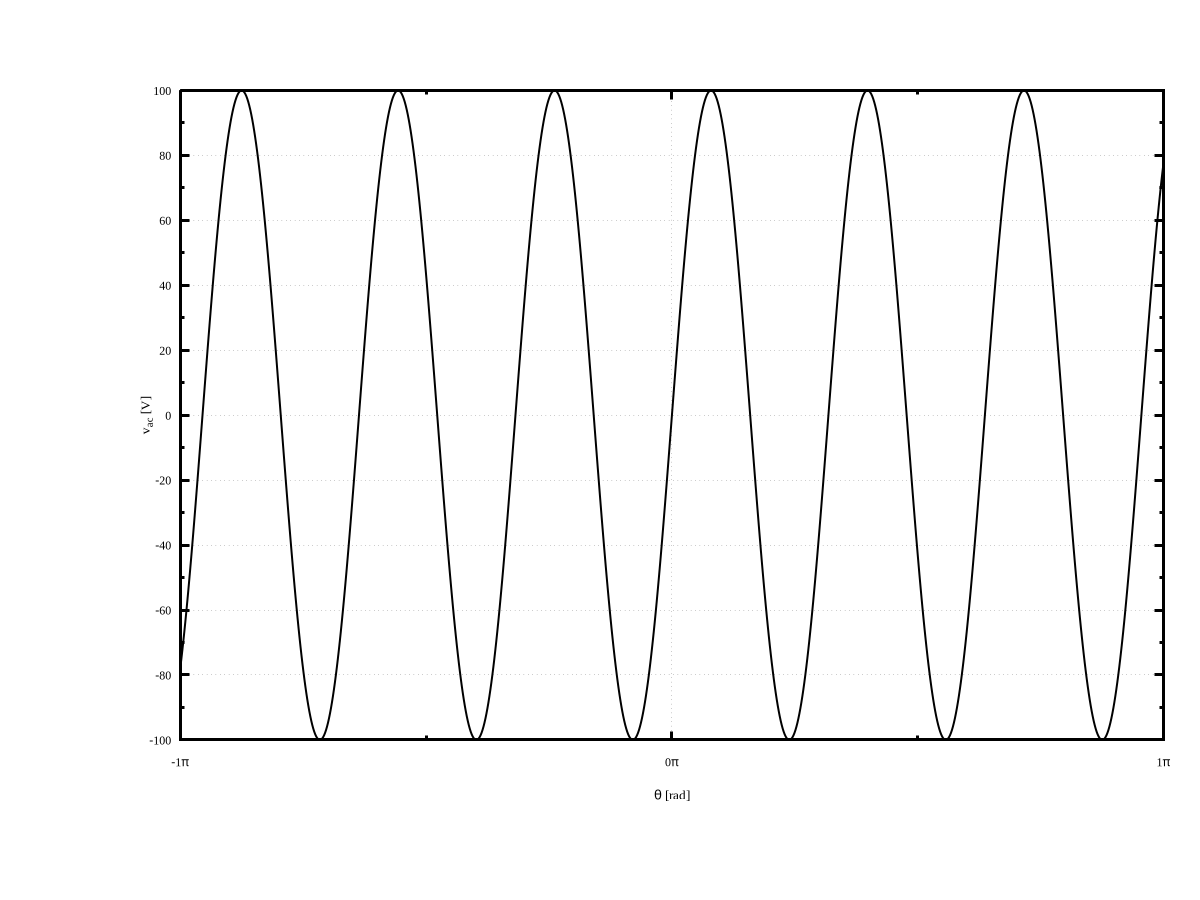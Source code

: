 # termの設定(出力の形式など)
set term pdfcairo enhanced size 3in, 3in
#set term png enhanced
# 出力ファイル名
set output "fullBridge_waveform.pdf"
# ファイルを読み込む際の区切り文字
set datafile separator ","

# フォントの設定
set tics font "Times new roman, 9"
set key font "Times new roman, 10"
set title font "Times new roman, 10"
set label 1 font "Times new roman, 10"
set label 2 font "Times new roman, 10"
set xlabel font "Times new roman, 10"
set ylabel font "Times new roman, 10"
set x2label font "Times new roman, 10"
set y2label font "Times new roman, 10"

# プロットの解像度の設定(分割数)
set samples 1000
# 枠線の設定
set border lt -1 lw 3
# グリッドの設定
set grid
# 凡例の設定
unset key

##############################ファイルのPath
#f = "../dat/実験/0015.CSV"

##############################余白の設定
N = 1                           # グラフの数

tms = 0.9                       # 上余白
bms = 0.05                      # 下余白
lms = 0.15                       # 左余白
rms = 0.97                      # 右余白
hms = (1-(1-tms)-bms)/N*0.85    # グラフあたりの幅
sms = (1-(1-tms)-bms)/N*0.15    # グラフの間隔

################################ファイルの解析
# stats f using 2 every ::8:0:8:0 nooutput
# Ts = STATS_mean

set multiplot
##############################plot1
plot_No = 1
# 余白の設定

set lmargin screen lms
set rmargin screen rms
set tmargin screen tms - (plot_No-1)*(hms+sms)
set bmargin screen tms - (plot_No*hms + (plot_No-1)*sms)

# 軸のレンジ設定
set xr[-pi:pi]
set yr[-100:100]
# 軸の表示設定
if(N == plot_No){
    #set logscale x
    #set format x "10^{%L}"
    set format x "%.0P{/Symbol p}"
    #set format x "%.0f"
}else{
    set format x ""
}
set format y "%.0f"
# 軸の目盛設定(xtics:主目盛，mxtics:主目盛の分割数)
set xtics pi
set mxtics 2
set ytics 20
set mytics 2
# 軸のラベル設定
set xlabel "{/Symbol q} [rad]" offset 0,0
set ylabel "v_{ac} [V]" offset 3,0

# plot f every ::0:1 using (($0)*Ts*1000):2 lt -1 with line
plot 100*sin(2*pi*x) lc "black" lw 2 with line

unset multiplot